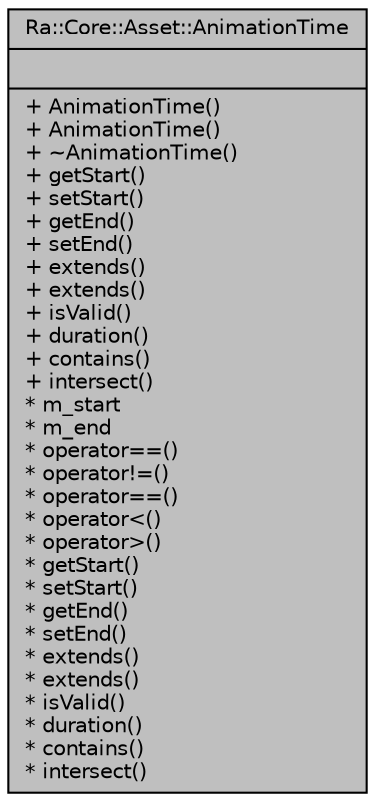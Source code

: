 digraph "Ra::Core::Asset::AnimationTime"
{
 // INTERACTIVE_SVG=YES
 // LATEX_PDF_SIZE
  edge [fontname="Helvetica",fontsize="10",labelfontname="Helvetica",labelfontsize="10"];
  node [fontname="Helvetica",fontsize="10",shape=record];
  Node1 [label="{Ra::Core::Asset::AnimationTime\n||+ AnimationTime()\l+ AnimationTime()\l+ ~AnimationTime()\l+ getStart()\l+ setStart()\l+ getEnd()\l+ setEnd()\l+ extends()\l+ extends()\l+ isValid()\l+ duration()\l+ contains()\l+ intersect()\l* m_start\l* m_end\l* operator==()\l* operator!=()\l* operator==()\l* operator\<()\l* operator\>()\l* getStart()\l* setStart()\l* getEnd()\l* setEnd()\l* extends()\l* extends()\l* isValid()\l* duration()\l* contains()\l* intersect()\l}",height=0.2,width=0.4,color="black", fillcolor="grey75", style="filled", fontcolor="black",tooltip=" "];
}
